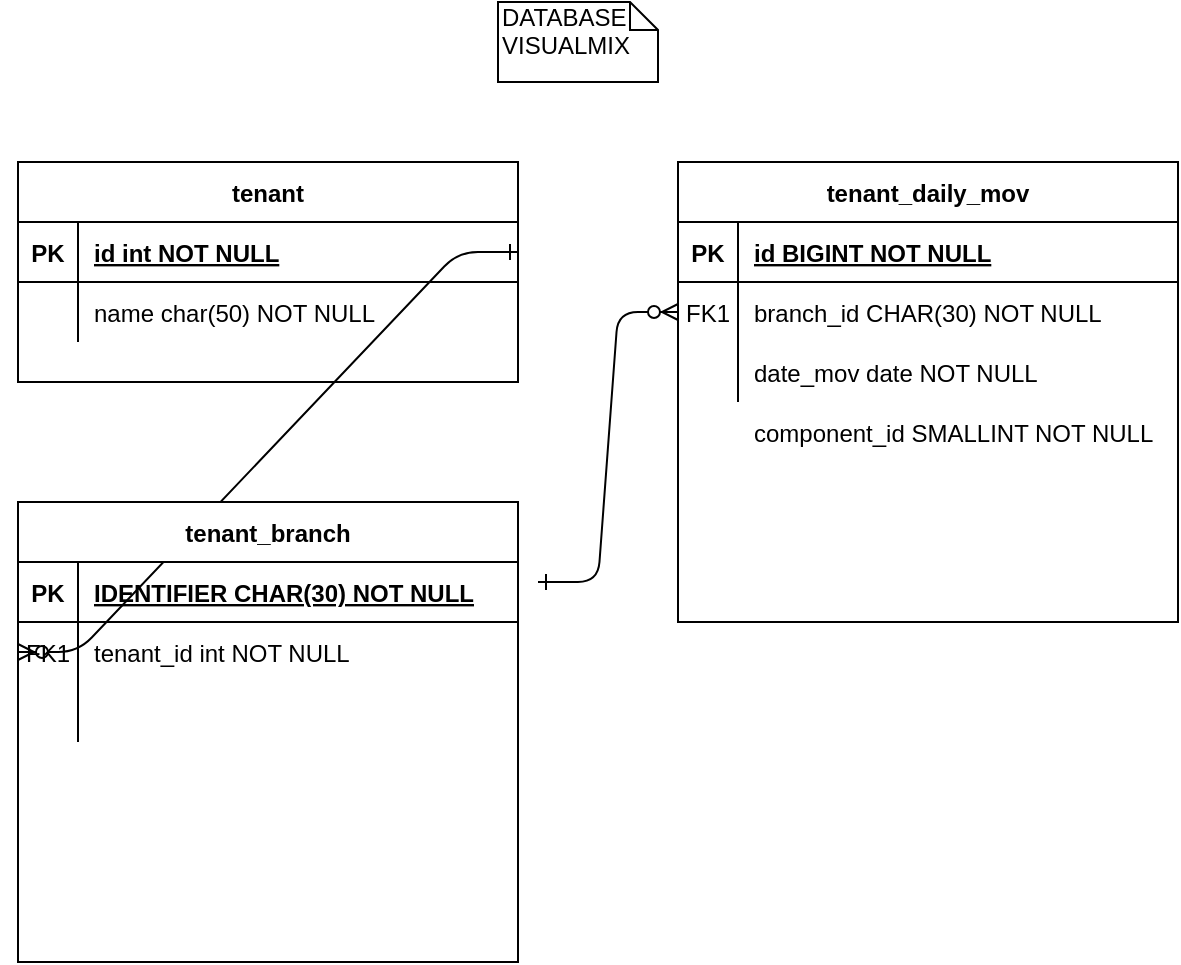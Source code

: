 <mxfile version="13.6.2" type="github" pages="3">
  <diagram id="R2lEEEUBdFMjLlhIrx00" name="DER">
    <mxGraphModel dx="1123" dy="689" grid="1" gridSize="10" guides="1" tooltips="1" connect="1" arrows="1" fold="1" page="1" pageScale="1" pageWidth="850" pageHeight="1100" math="0" shadow="0" extFonts="Permanent Marker^https://fonts.googleapis.com/css?family=Permanent+Marker">
      <root>
        <mxCell id="0" />
        <mxCell id="1" parent="0" />
        <mxCell id="C-vyLk0tnHw3VtMMgP7b-1" value="" style="edgeStyle=entityRelationEdgeStyle;endArrow=ERzeroToMany;startArrow=ERone;endFill=1;startFill=0;" parent="1" target="C-vyLk0tnHw3VtMMgP7b-6" edge="1">
          <mxGeometry width="100" height="100" relative="1" as="geometry">
            <mxPoint x="380" y="330" as="sourcePoint" />
            <mxPoint x="440" y="620" as="targetPoint" />
          </mxGeometry>
        </mxCell>
        <mxCell id="C-vyLk0tnHw3VtMMgP7b-2" value="tenant_daily_mov" style="shape=table;startSize=30;container=1;collapsible=1;childLayout=tableLayout;fixedRows=1;rowLines=0;fontStyle=1;align=center;resizeLast=1;" parent="1" vertex="1">
          <mxGeometry x="450" y="120" width="250" height="230" as="geometry" />
        </mxCell>
        <mxCell id="C-vyLk0tnHw3VtMMgP7b-3" value="" style="shape=partialRectangle;collapsible=0;dropTarget=0;pointerEvents=0;fillColor=none;points=[[0,0.5],[1,0.5]];portConstraint=eastwest;top=0;left=0;right=0;bottom=1;" parent="C-vyLk0tnHw3VtMMgP7b-2" vertex="1">
          <mxGeometry y="30" width="250" height="30" as="geometry" />
        </mxCell>
        <mxCell id="C-vyLk0tnHw3VtMMgP7b-4" value="PK" style="shape=partialRectangle;overflow=hidden;connectable=0;fillColor=none;top=0;left=0;bottom=0;right=0;fontStyle=1;" parent="C-vyLk0tnHw3VtMMgP7b-3" vertex="1">
          <mxGeometry width="30" height="30" as="geometry" />
        </mxCell>
        <mxCell id="C-vyLk0tnHw3VtMMgP7b-5" value="id BIGINT NOT NULL " style="shape=partialRectangle;overflow=hidden;connectable=0;fillColor=none;top=0;left=0;bottom=0;right=0;align=left;spacingLeft=6;fontStyle=5;" parent="C-vyLk0tnHw3VtMMgP7b-3" vertex="1">
          <mxGeometry x="30" width="220" height="30" as="geometry" />
        </mxCell>
        <mxCell id="C-vyLk0tnHw3VtMMgP7b-6" value="" style="shape=partialRectangle;collapsible=0;dropTarget=0;pointerEvents=0;fillColor=none;points=[[0,0.5],[1,0.5]];portConstraint=eastwest;top=0;left=0;right=0;bottom=0;" parent="C-vyLk0tnHw3VtMMgP7b-2" vertex="1">
          <mxGeometry y="60" width="250" height="30" as="geometry" />
        </mxCell>
        <mxCell id="C-vyLk0tnHw3VtMMgP7b-7" value="FK1" style="shape=partialRectangle;overflow=hidden;connectable=0;fillColor=none;top=0;left=0;bottom=0;right=0;" parent="C-vyLk0tnHw3VtMMgP7b-6" vertex="1">
          <mxGeometry width="30" height="30" as="geometry" />
        </mxCell>
        <mxCell id="C-vyLk0tnHw3VtMMgP7b-8" value="branch_id CHAR(30) NOT NULL" style="shape=partialRectangle;overflow=hidden;connectable=0;fillColor=none;top=0;left=0;bottom=0;right=0;align=left;spacingLeft=6;" parent="C-vyLk0tnHw3VtMMgP7b-6" vertex="1">
          <mxGeometry x="30" width="220" height="30" as="geometry" />
        </mxCell>
        <mxCell id="C-vyLk0tnHw3VtMMgP7b-9" value="" style="shape=partialRectangle;collapsible=0;dropTarget=0;pointerEvents=0;fillColor=none;points=[[0,0.5],[1,0.5]];portConstraint=eastwest;top=0;left=0;right=0;bottom=0;" parent="C-vyLk0tnHw3VtMMgP7b-2" vertex="1">
          <mxGeometry y="90" width="250" height="30" as="geometry" />
        </mxCell>
        <mxCell id="C-vyLk0tnHw3VtMMgP7b-10" value="" style="shape=partialRectangle;overflow=hidden;connectable=0;fillColor=none;top=0;left=0;bottom=0;right=0;" parent="C-vyLk0tnHw3VtMMgP7b-9" vertex="1">
          <mxGeometry width="30" height="30" as="geometry" />
        </mxCell>
        <mxCell id="C-vyLk0tnHw3VtMMgP7b-11" value="date_mov date NOT NULL" style="shape=partialRectangle;overflow=hidden;connectable=0;fillColor=none;top=0;left=0;bottom=0;right=0;align=left;spacingLeft=6;" parent="C-vyLk0tnHw3VtMMgP7b-9" vertex="1">
          <mxGeometry x="30" width="220" height="30" as="geometry" />
        </mxCell>
        <mxCell id="C-vyLk0tnHw3VtMMgP7b-23" value="tenant" style="shape=table;startSize=30;container=1;collapsible=1;childLayout=tableLayout;fixedRows=1;rowLines=0;fontStyle=1;align=center;resizeLast=1;" parent="1" vertex="1">
          <mxGeometry x="120" y="120" width="250" height="110" as="geometry" />
        </mxCell>
        <mxCell id="C-vyLk0tnHw3VtMMgP7b-24" value="" style="shape=partialRectangle;collapsible=0;dropTarget=0;pointerEvents=0;fillColor=none;points=[[0,0.5],[1,0.5]];portConstraint=eastwest;top=0;left=0;right=0;bottom=1;" parent="C-vyLk0tnHw3VtMMgP7b-23" vertex="1">
          <mxGeometry y="30" width="250" height="30" as="geometry" />
        </mxCell>
        <mxCell id="C-vyLk0tnHw3VtMMgP7b-25" value="PK" style="shape=partialRectangle;overflow=hidden;connectable=0;fillColor=none;top=0;left=0;bottom=0;right=0;fontStyle=1;" parent="C-vyLk0tnHw3VtMMgP7b-24" vertex="1">
          <mxGeometry width="30" height="30" as="geometry" />
        </mxCell>
        <mxCell id="C-vyLk0tnHw3VtMMgP7b-26" value="id int NOT NULL " style="shape=partialRectangle;overflow=hidden;connectable=0;fillColor=none;top=0;left=0;bottom=0;right=0;align=left;spacingLeft=6;fontStyle=5;" parent="C-vyLk0tnHw3VtMMgP7b-24" vertex="1">
          <mxGeometry x="30" width="220" height="30" as="geometry" />
        </mxCell>
        <mxCell id="C-vyLk0tnHw3VtMMgP7b-27" value="" style="shape=partialRectangle;collapsible=0;dropTarget=0;pointerEvents=0;fillColor=none;points=[[0,0.5],[1,0.5]];portConstraint=eastwest;top=0;left=0;right=0;bottom=0;" parent="C-vyLk0tnHw3VtMMgP7b-23" vertex="1">
          <mxGeometry y="60" width="250" height="30" as="geometry" />
        </mxCell>
        <mxCell id="C-vyLk0tnHw3VtMMgP7b-28" value="" style="shape=partialRectangle;overflow=hidden;connectable=0;fillColor=none;top=0;left=0;bottom=0;right=0;" parent="C-vyLk0tnHw3VtMMgP7b-27" vertex="1">
          <mxGeometry width="30" height="30" as="geometry" />
        </mxCell>
        <mxCell id="C-vyLk0tnHw3VtMMgP7b-29" value="name char(50) NOT NULL" style="shape=partialRectangle;overflow=hidden;connectable=0;fillColor=none;top=0;left=0;bottom=0;right=0;align=left;spacingLeft=6;" parent="C-vyLk0tnHw3VtMMgP7b-27" vertex="1">
          <mxGeometry x="30" width="220" height="30" as="geometry" />
        </mxCell>
        <mxCell id="QNbbVvkOHn5wzbFiZERa-1" value="component_id SMALLINT NOT NULL" style="shape=partialRectangle;overflow=hidden;connectable=0;fillColor=none;top=0;left=0;bottom=0;right=0;align=left;spacingLeft=6;" vertex="1" parent="1">
          <mxGeometry x="480" y="240" width="220" height="30" as="geometry" />
        </mxCell>
        <mxCell id="QNbbVvkOHn5wzbFiZERa-21" value="" style="edgeStyle=entityRelationEdgeStyle;endArrow=ERzeroToMany;startArrow=ERone;endFill=1;startFill=0;exitX=1;exitY=0.5;exitDx=0;exitDy=0;entryX=0;entryY=0.5;entryDx=0;entryDy=0;" edge="1" parent="1" source="C-vyLk0tnHw3VtMMgP7b-24" target="QNbbVvkOHn5wzbFiZERa-15">
          <mxGeometry width="100" height="100" relative="1" as="geometry">
            <mxPoint x="40" y="280" as="sourcePoint" />
            <mxPoint x="120" y="310" as="targetPoint" />
          </mxGeometry>
        </mxCell>
        <mxCell id="QNbbVvkOHn5wzbFiZERa-11" value="tenant_branch" style="shape=table;startSize=30;container=1;collapsible=1;childLayout=tableLayout;fixedRows=1;rowLines=0;fontStyle=1;align=center;resizeLast=1;" vertex="1" parent="1">
          <mxGeometry x="120" y="290" width="250" height="230" as="geometry" />
        </mxCell>
        <mxCell id="QNbbVvkOHn5wzbFiZERa-12" value="" style="shape=partialRectangle;collapsible=0;dropTarget=0;pointerEvents=0;fillColor=none;points=[[0,0.5],[1,0.5]];portConstraint=eastwest;top=0;left=0;right=0;bottom=1;" vertex="1" parent="QNbbVvkOHn5wzbFiZERa-11">
          <mxGeometry y="30" width="250" height="30" as="geometry" />
        </mxCell>
        <mxCell id="QNbbVvkOHn5wzbFiZERa-13" value="PK" style="shape=partialRectangle;overflow=hidden;connectable=0;fillColor=none;top=0;left=0;bottom=0;right=0;fontStyle=1;" vertex="1" parent="QNbbVvkOHn5wzbFiZERa-12">
          <mxGeometry width="30" height="30" as="geometry" />
        </mxCell>
        <mxCell id="QNbbVvkOHn5wzbFiZERa-14" value="IDENTIFIER CHAR(30) NOT NULL " style="shape=partialRectangle;overflow=hidden;connectable=0;fillColor=none;top=0;left=0;bottom=0;right=0;align=left;spacingLeft=6;fontStyle=5;" vertex="1" parent="QNbbVvkOHn5wzbFiZERa-12">
          <mxGeometry x="30" width="220" height="30" as="geometry" />
        </mxCell>
        <mxCell id="QNbbVvkOHn5wzbFiZERa-15" value="" style="shape=partialRectangle;collapsible=0;dropTarget=0;pointerEvents=0;fillColor=none;points=[[0,0.5],[1,0.5]];portConstraint=eastwest;top=0;left=0;right=0;bottom=0;" vertex="1" parent="QNbbVvkOHn5wzbFiZERa-11">
          <mxGeometry y="60" width="250" height="30" as="geometry" />
        </mxCell>
        <mxCell id="QNbbVvkOHn5wzbFiZERa-16" value="FK1" style="shape=partialRectangle;overflow=hidden;connectable=0;fillColor=none;top=0;left=0;bottom=0;right=0;" vertex="1" parent="QNbbVvkOHn5wzbFiZERa-15">
          <mxGeometry width="30" height="30" as="geometry" />
        </mxCell>
        <mxCell id="QNbbVvkOHn5wzbFiZERa-17" value="tenant_id int NOT NULL" style="shape=partialRectangle;overflow=hidden;connectable=0;fillColor=none;top=0;left=0;bottom=0;right=0;align=left;spacingLeft=6;" vertex="1" parent="QNbbVvkOHn5wzbFiZERa-15">
          <mxGeometry x="30" width="220" height="30" as="geometry" />
        </mxCell>
        <mxCell id="QNbbVvkOHn5wzbFiZERa-18" value="" style="shape=partialRectangle;collapsible=0;dropTarget=0;pointerEvents=0;fillColor=none;points=[[0,0.5],[1,0.5]];portConstraint=eastwest;top=0;left=0;right=0;bottom=0;" vertex="1" parent="QNbbVvkOHn5wzbFiZERa-11">
          <mxGeometry y="90" width="250" height="30" as="geometry" />
        </mxCell>
        <mxCell id="QNbbVvkOHn5wzbFiZERa-19" value="" style="shape=partialRectangle;overflow=hidden;connectable=0;fillColor=none;top=0;left=0;bottom=0;right=0;" vertex="1" parent="QNbbVvkOHn5wzbFiZERa-18">
          <mxGeometry width="30" height="30" as="geometry" />
        </mxCell>
        <mxCell id="QNbbVvkOHn5wzbFiZERa-20" value="" style="shape=partialRectangle;overflow=hidden;connectable=0;fillColor=none;top=0;left=0;bottom=0;right=0;align=left;spacingLeft=6;" vertex="1" parent="QNbbVvkOHn5wzbFiZERa-18">
          <mxGeometry x="30" width="220" height="30" as="geometry" />
        </mxCell>
        <mxCell id="PxhB8Xin9UVxQcQUH7_S-1" value="DATABASE VISUALMIX" style="shape=note;whiteSpace=wrap;html=1;size=14;verticalAlign=top;align=left;spacingTop=-6;" vertex="1" parent="1">
          <mxGeometry x="360" y="40" width="80" height="40" as="geometry" />
        </mxCell>
      </root>
    </mxGraphModel>
  </diagram>
  <diagram id="bEyktq-xXKK-_xe7Ogyu" name="Flux Diagram">
    <mxGraphModel dx="925" dy="567" grid="1" gridSize="10" guides="1" tooltips="1" connect="1" arrows="1" fold="1" page="1" pageScale="1" pageWidth="827" pageHeight="1169" math="0" shadow="0">
      <root>
        <mxCell id="W4LlauTfSX9rmrrIxcwp-0" />
        <mxCell id="W4LlauTfSX9rmrrIxcwp-1" parent="W4LlauTfSX9rmrrIxcwp-0" />
        <mxCell id="RfvmIdjkabR53NWstXG5-6" style="edgeStyle=orthogonalEdgeStyle;rounded=0;orthogonalLoop=1;jettySize=auto;html=1;exitX=0.5;exitY=1;exitDx=0;exitDy=0;" edge="1" parent="W4LlauTfSX9rmrrIxcwp-1" source="RfvmIdjkabR53NWstXG5-1" target="RfvmIdjkabR53NWstXG5-5">
          <mxGeometry relative="1" as="geometry" />
        </mxCell>
        <mxCell id="RfvmIdjkabR53NWstXG5-1" value="Mapper resulted data &lt;br&gt;from query&amp;nbsp;to &amp;nbsp;dto TenantDailyMovCliDTO" style="shape=parallelogram;perimeter=parallelogramPerimeter;whiteSpace=wrap;html=1;dashed=0;" vertex="1" parent="W4LlauTfSX9rmrrIxcwp-1">
          <mxGeometry x="495" y="350" width="200" height="100" as="geometry" />
        </mxCell>
        <mxCell id="RfvmIdjkabR53NWstXG5-4" style="edgeStyle=orthogonalEdgeStyle;rounded=0;orthogonalLoop=1;jettySize=auto;html=1;exitX=0.5;exitY=1;exitDx=0;exitDy=0;" edge="1" parent="W4LlauTfSX9rmrrIxcwp-1" source="RfvmIdjkabR53NWstXG5-2" target="RfvmIdjkabR53NWstXG5-1">
          <mxGeometry relative="1" as="geometry" />
        </mxCell>
        <mxCell id="RfvmIdjkabR53NWstXG5-2" value="Execute query to resume data.&amp;nbsp;&lt;br&gt;Query attached on the e-mail" style="shape=manualInput;whiteSpace=wrap;html=1;dashed=0;size=15;" vertex="1" parent="W4LlauTfSX9rmrrIxcwp-1">
          <mxGeometry x="515" y="250" width="160" height="80" as="geometry" />
        </mxCell>
        <mxCell id="kGH_8t6V3mvA3QmZx_XM-14" style="edgeStyle=orthogonalEdgeStyle;rounded=0;orthogonalLoop=1;jettySize=auto;html=1;exitX=0.5;exitY=1;exitDx=0;exitDy=0;" edge="1" parent="W4LlauTfSX9rmrrIxcwp-1" source="RfvmIdjkabR53NWstXG5-5" target="kGH_8t6V3mvA3QmZx_XM-13">
          <mxGeometry relative="1" as="geometry" />
        </mxCell>
        <mxCell id="RfvmIdjkabR53NWstXG5-5" value="Send data to API vm-metrics-api" style="html=1;dashed=0;whitespace=wrap;" vertex="1" parent="W4LlauTfSX9rmrrIxcwp-1">
          <mxGeometry x="507" y="479" width="176" height="51" as="geometry" />
        </mxCell>
        <mxCell id="RfvmIdjkabR53NWstXG5-7" style="edgeStyle=orthogonalEdgeStyle;rounded=0;orthogonalLoop=1;jettySize=auto;html=1;exitX=0.5;exitY=1;exitDx=0;exitDy=0;" edge="1" parent="W4LlauTfSX9rmrrIxcwp-1" source="RfvmIdjkabR53NWstXG5-5" target="RfvmIdjkabR53NWstXG5-5">
          <mxGeometry relative="1" as="geometry" />
        </mxCell>
        <mxCell id="kGH_8t6V3mvA3QmZx_XM-6" style="edgeStyle=orthogonalEdgeStyle;rounded=0;orthogonalLoop=1;jettySize=auto;html=1;exitX=0;exitY=0.5;exitDx=0;exitDy=0;entryX=0.5;entryY=0;entryDx=0;entryDy=0;" edge="1" parent="W4LlauTfSX9rmrrIxcwp-1" source="RfvmIdjkabR53NWstXG5-8" target="RfvmIdjkabR53NWstXG5-13">
          <mxGeometry relative="1" as="geometry" />
        </mxCell>
        <mxCell id="kGH_8t6V3mvA3QmZx_XM-12" style="edgeStyle=orthogonalEdgeStyle;rounded=0;orthogonalLoop=1;jettySize=auto;html=1;exitX=1;exitY=0.5;exitDx=0;exitDy=0;entryX=0.5;entryY=0;entryDx=0;entryDy=0;" edge="1" parent="W4LlauTfSX9rmrrIxcwp-1" source="RfvmIdjkabR53NWstXG5-8" target="kGH_8t6V3mvA3QmZx_XM-11">
          <mxGeometry relative="1" as="geometry" />
        </mxCell>
        <mxCell id="kGH_8t6V3mvA3QmZx_XM-17" style="edgeStyle=orthogonalEdgeStyle;rounded=0;orthogonalLoop=1;jettySize=auto;html=1;exitX=1;exitY=0.5;exitDx=0;exitDy=0;entryX=0.5;entryY=1;entryDx=0;entryDy=0;" edge="1" parent="W4LlauTfSX9rmrrIxcwp-1" source="RfvmIdjkabR53NWstXG5-8" target="RfvmIdjkabR53NWstXG5-13">
          <mxGeometry relative="1" as="geometry" />
        </mxCell>
        <mxCell id="RfvmIdjkabR53NWstXG5-8" value="Is time to process?" style="shape=rhombus;html=1;dashed=0;whitespace=wrap;perimeter=rhombusPerimeter;" vertex="1" parent="W4LlauTfSX9rmrrIxcwp-1">
          <mxGeometry x="354" y="110" width="120" height="100" as="geometry" />
        </mxCell>
        <mxCell id="RfvmIdjkabR53NWstXG5-10" value="Yes" style="text;html=1;align=center;verticalAlign=middle;resizable=0;points=[];autosize=1;" vertex="1" parent="W4LlauTfSX9rmrrIxcwp-1">
          <mxGeometry x="500" y="130" width="40" height="20" as="geometry" />
        </mxCell>
        <mxCell id="RfvmIdjkabR53NWstXG5-11" value="No" style="text;html=1;align=center;verticalAlign=middle;resizable=0;points=[];autosize=1;" vertex="1" parent="W4LlauTfSX9rmrrIxcwp-1">
          <mxGeometry x="310" y="130" width="30" height="20" as="geometry" />
        </mxCell>
        <mxCell id="kGH_8t6V3mvA3QmZx_XM-1" style="edgeStyle=orthogonalEdgeStyle;rounded=0;orthogonalLoop=1;jettySize=auto;html=1;exitX=1;exitY=0.5;exitDx=0;exitDy=0;entryX=0.5;entryY=1;entryDx=0;entryDy=0;" edge="1" parent="W4LlauTfSX9rmrrIxcwp-1" source="RfvmIdjkabR53NWstXG5-13" target="RfvmIdjkabR53NWstXG5-8">
          <mxGeometry relative="1" as="geometry" />
        </mxCell>
        <mxCell id="RfvmIdjkabR53NWstXG5-13" value="Wait for time to process&amp;nbsp;" style="shape=manualInput;whiteSpace=wrap;html=1;dashed=0;size=15;" vertex="1" parent="W4LlauTfSX9rmrrIxcwp-1">
          <mxGeometry x="183" y="190" width="160" height="80" as="geometry" />
        </mxCell>
        <mxCell id="kGH_8t6V3mvA3QmZx_XM-2" style="edgeStyle=orthogonalEdgeStyle;rounded=0;orthogonalLoop=1;jettySize=auto;html=1;exitX=0.5;exitY=1;exitDx=0;exitDy=0;" edge="1" parent="W4LlauTfSX9rmrrIxcwp-1" source="RfvmIdjkabR53NWstXG5-13" target="RfvmIdjkabR53NWstXG5-13">
          <mxGeometry relative="1" as="geometry" />
        </mxCell>
        <mxCell id="kGH_8t6V3mvA3QmZx_XM-9" style="edgeStyle=orthogonalEdgeStyle;rounded=0;orthogonalLoop=1;jettySize=auto;html=1;exitX=0.5;exitY=0.5;exitDx=0;exitDy=15;exitPerimeter=0;entryX=0.5;entryY=0;entryDx=0;entryDy=0;" edge="1" parent="W4LlauTfSX9rmrrIxcwp-1" source="kGH_8t6V3mvA3QmZx_XM-8" target="RfvmIdjkabR53NWstXG5-8">
          <mxGeometry relative="1" as="geometry" />
        </mxCell>
        <mxCell id="kGH_8t6V3mvA3QmZx_XM-8" value="" style="html=1;dashed=0;whitespace=wrap;shape=mxgraph.dfd.start" vertex="1" parent="W4LlauTfSX9rmrrIxcwp-1">
          <mxGeometry x="374" y="50" width="80" height="30" as="geometry" />
        </mxCell>
        <mxCell id="kGH_8t6V3mvA3QmZx_XM-15" style="edgeStyle=orthogonalEdgeStyle;rounded=0;orthogonalLoop=1;jettySize=auto;html=1;exitX=0.5;exitY=1;exitDx=0;exitDy=0;" edge="1" parent="W4LlauTfSX9rmrrIxcwp-1" source="kGH_8t6V3mvA3QmZx_XM-11" target="RfvmIdjkabR53NWstXG5-2">
          <mxGeometry relative="1" as="geometry" />
        </mxCell>
        <mxCell id="kGH_8t6V3mvA3QmZx_XM-11" value="Thread" style="ellipse;shape=doubleEllipse;html=1;dashed=0;whitespace=wrap;aspect=fixed;" vertex="1" parent="W4LlauTfSX9rmrrIxcwp-1">
          <mxGeometry x="570" y="180" width="50" height="50" as="geometry" />
        </mxCell>
        <mxCell id="kGH_8t6V3mvA3QmZx_XM-13" value="" style="shape=ellipse;html=1;dashed=0;whitespace=wrap;aspect=fixed;strokeWidth=5;perimeter=ellipsePerimeter;" vertex="1" parent="W4LlauTfSX9rmrrIxcwp-1">
          <mxGeometry x="575" y="560" width="40" height="40" as="geometry" />
        </mxCell>
      </root>
    </mxGraphModel>
  </diagram>
  <diagram id="okqjtjc3Yn1iYq3cit8N" name="Class Diagram">
    <mxGraphModel dx="946" dy="662" grid="1" gridSize="10" guides="1" tooltips="1" connect="1" arrows="1" fold="1" page="1" pageScale="1" pageWidth="827" pageHeight="1169" math="0" shadow="0">
      <root>
        <mxCell id="_zlj0K7sJFn3BaGq5gv6-0" />
        <mxCell id="_zlj0K7sJFn3BaGq5gv6-1" parent="_zlj0K7sJFn3BaGq5gv6-0" />
        <mxCell id="_zlj0K7sJFn3BaGq5gv6-2" value="TenantDailyMovCliDTO" style="swimlane;fontStyle=0;childLayout=stackLayout;horizontal=1;startSize=26;fillColor=none;horizontalStack=0;resizeParent=1;resizeParentMax=0;resizeLast=0;collapsible=1;marginBottom=0;" vertex="1" parent="_zlj0K7sJFn3BaGq5gv6-1">
          <mxGeometry x="80" y="40" width="197.44" height="88" as="geometry" />
        </mxCell>
        <mxCell id="_zlj0K7sJFn3BaGq5gv6-3" value="- IDENTIFIER: long PK" style="text;strokeColor=none;fillColor=none;align=left;verticalAlign=top;spacingLeft=4;spacingRight=4;overflow=hidden;rotatable=0;points=[[0,0.5],[1,0.5]];portConstraint=eastwest;" vertex="1" parent="_zlj0K7sJFn3BaGq5gv6-2">
          <mxGeometry y="26" width="197.44" height="26" as="geometry" />
        </mxCell>
        <mxCell id="hDBWdCbM2d2hgAJOQF3b-1" value="- dataMov: data&#xa;" style="text;strokeColor=none;fillColor=none;align=left;verticalAlign=top;spacingLeft=4;spacingRight=4;overflow=hidden;rotatable=0;points=[[0,0.5],[1,0.5]];portConstraint=eastwest;spacing=0;" vertex="1" parent="_zlj0K7sJFn3BaGq5gv6-2">
          <mxGeometry y="52" width="197.44" height="18" as="geometry" />
        </mxCell>
        <mxCell id="hDBWdCbM2d2hgAJOQF3b-0" value="- component: short&#xa;" style="text;strokeColor=none;fillColor=none;align=left;verticalAlign=top;spacingLeft=4;spacingRight=4;overflow=hidden;rotatable=0;points=[[0,0.5],[1,0.5]];portConstraint=eastwest;spacing=0;" vertex="1" parent="_zlj0K7sJFn3BaGq5gv6-2">
          <mxGeometry y="70" width="197.44" height="18" as="geometry" />
        </mxCell>
      </root>
    </mxGraphModel>
  </diagram>
</mxfile>
